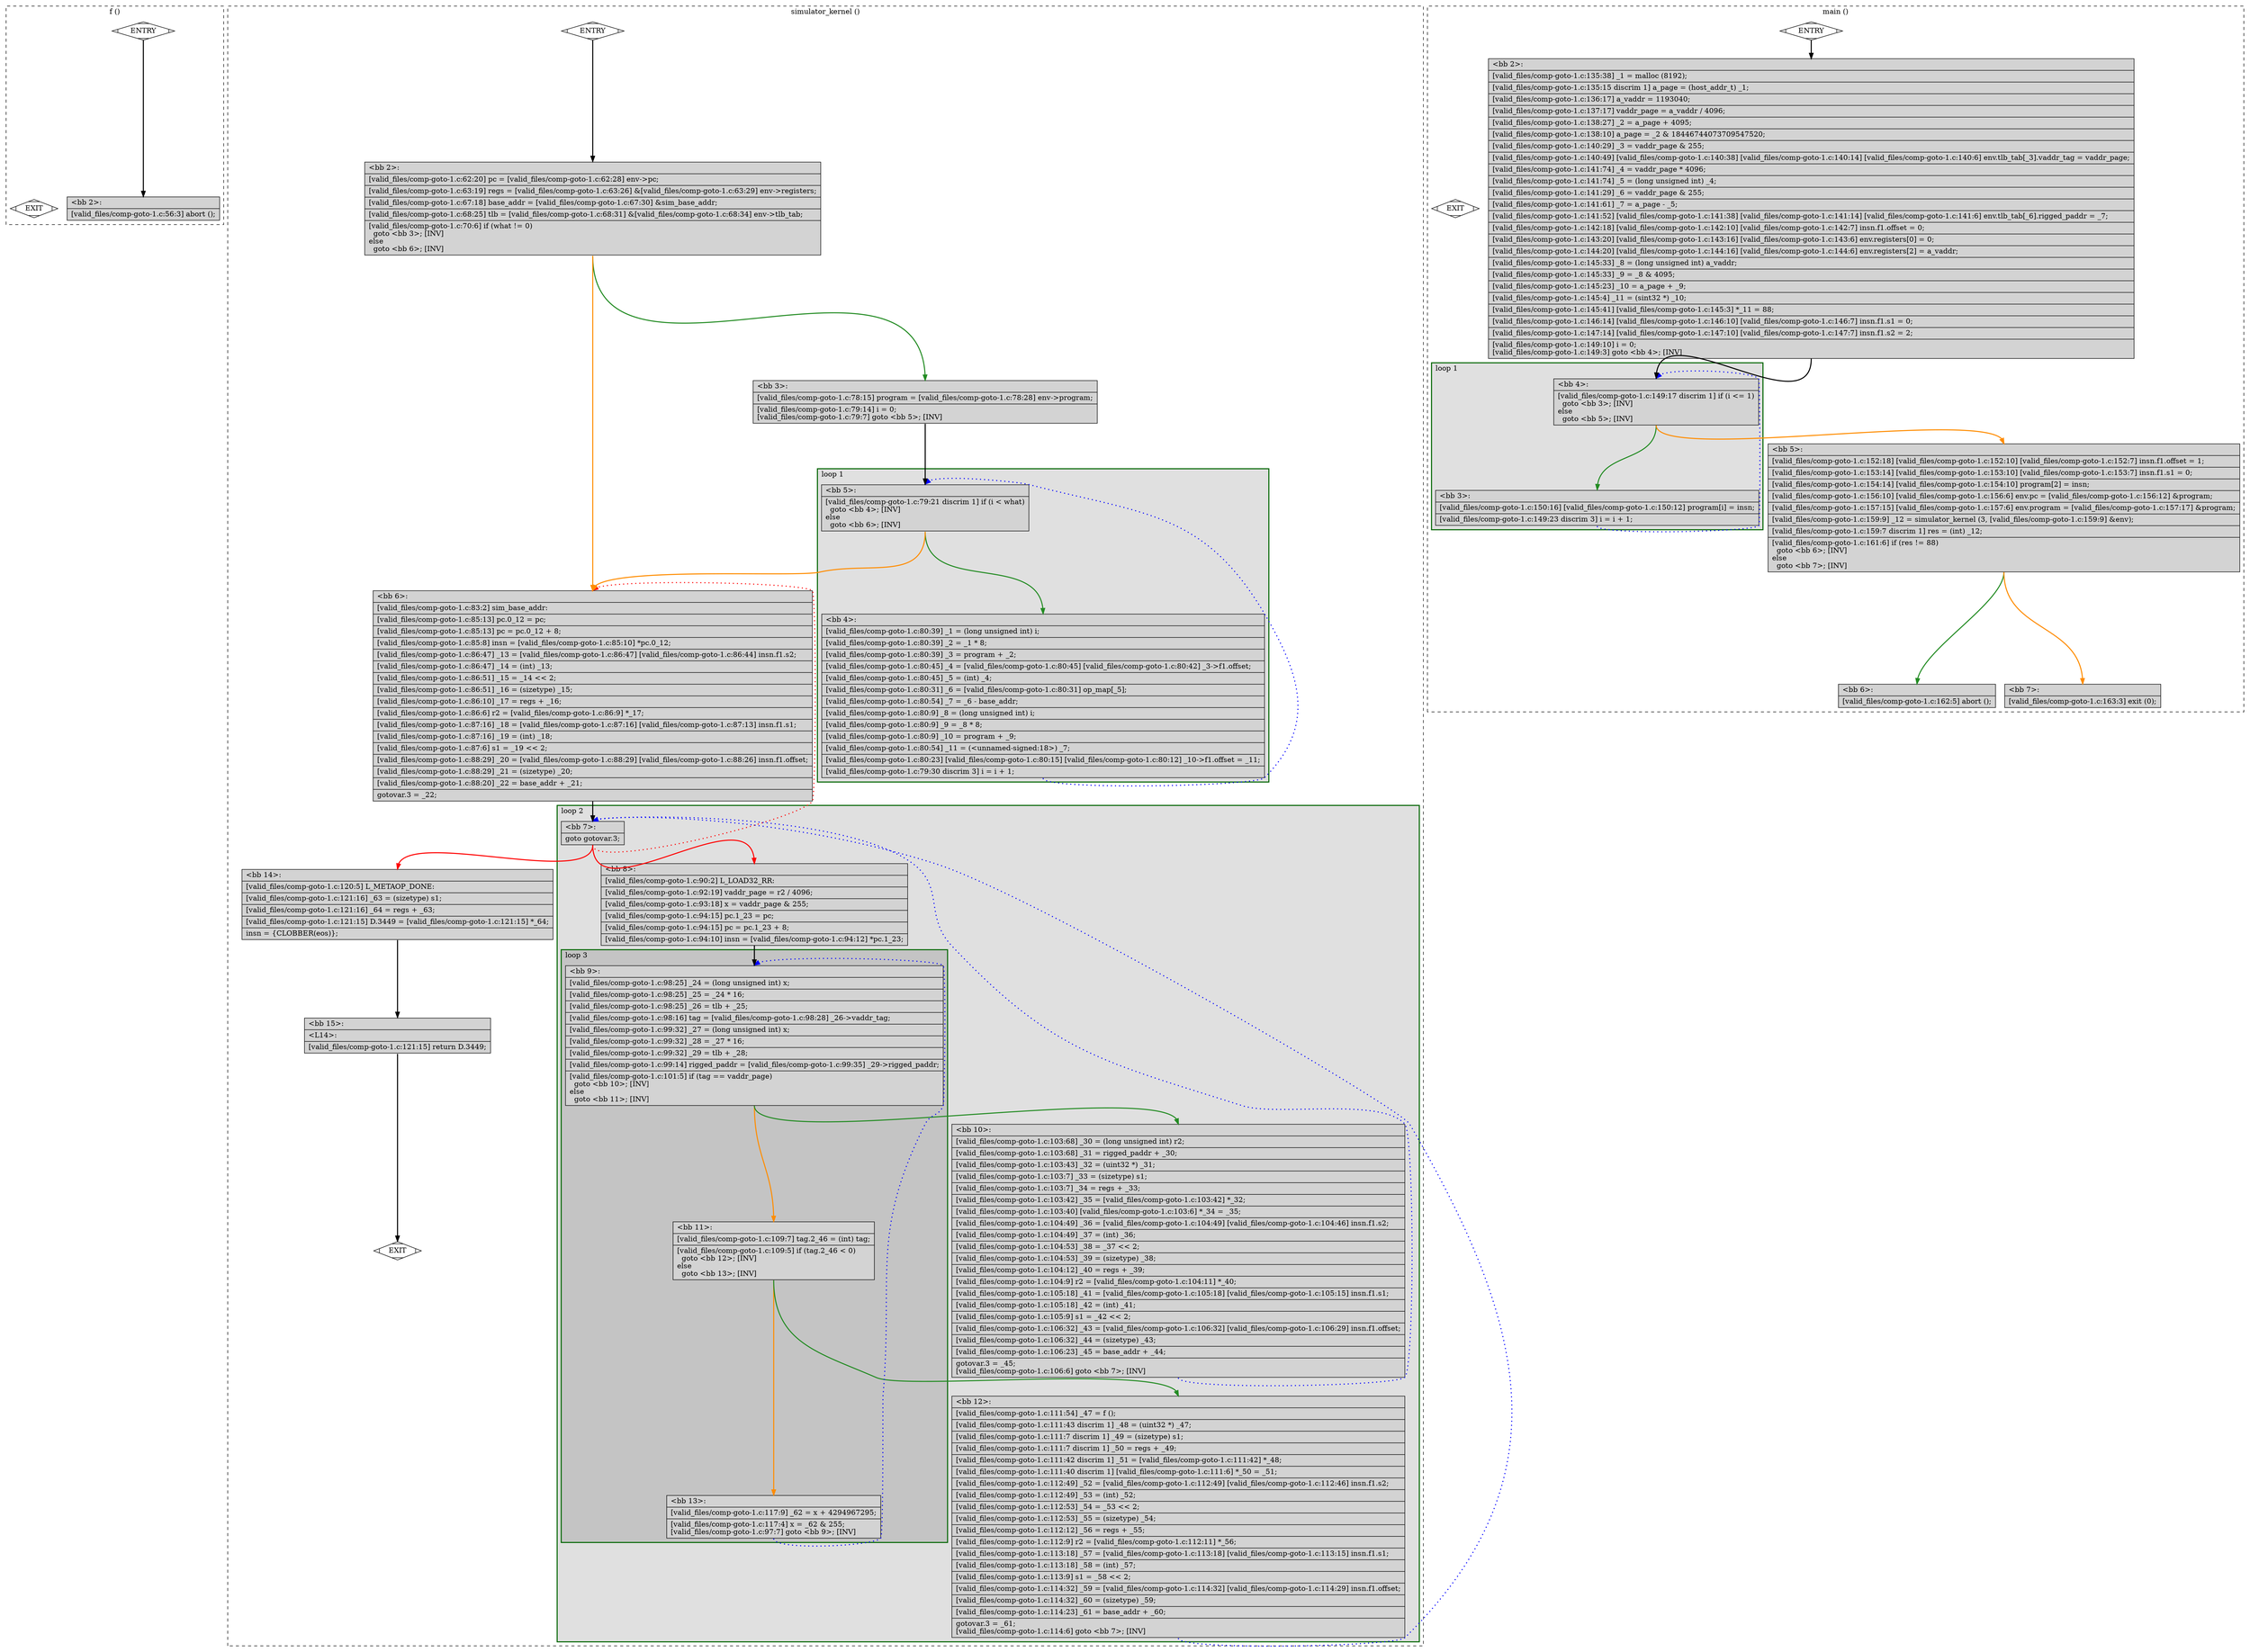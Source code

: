 digraph "a-comp-goto-1.c.015t.cfg" {
overlap=false;
subgraph "cluster_f" {
	style="dashed";
	color="black";
	label="f ()";
	fn_6_basic_block_0 [shape=Mdiamond,style=filled,fillcolor=white,label="ENTRY"];

	fn_6_basic_block_1 [shape=Mdiamond,style=filled,fillcolor=white,label="EXIT"];

	fn_6_basic_block_2 [shape=record,style=filled,fillcolor=lightgrey,label="{\<bb\ 2\>:\l\
|[valid_files/comp-goto-1.c:56:3]\ abort\ ();\l\
}"];

	fn_6_basic_block_0:s -> fn_6_basic_block_2:n [style="solid,bold",color=black,weight=100,constraint=true];
	fn_6_basic_block_0:s -> fn_6_basic_block_1:n [style="invis",constraint=true];
}
subgraph "cluster_simulator_kernel" {
	style="dashed";
	color="black";
	label="simulator_kernel ()";
	subgraph cluster_7_2 {
	style="filled";
	color="darkgreen";
	fillcolor="grey88";
	label="loop 2";
	labeljust=l;
	penwidth=2;
	subgraph cluster_7_3 {
	style="filled";
	color="darkgreen";
	fillcolor="grey77";
	label="loop 3";
	labeljust=l;
	penwidth=2;
	fn_7_basic_block_9 [shape=record,style=filled,fillcolor=lightgrey,label="{\<bb\ 9\>:\l\
|[valid_files/comp-goto-1.c:98:25]\ _24\ =\ (long\ unsigned\ int)\ x;\l\
|[valid_files/comp-goto-1.c:98:25]\ _25\ =\ _24\ *\ 16;\l\
|[valid_files/comp-goto-1.c:98:25]\ _26\ =\ tlb\ +\ _25;\l\
|[valid_files/comp-goto-1.c:98:16]\ tag\ =\ [valid_files/comp-goto-1.c:98:28]\ _26-\>vaddr_tag;\l\
|[valid_files/comp-goto-1.c:99:32]\ _27\ =\ (long\ unsigned\ int)\ x;\l\
|[valid_files/comp-goto-1.c:99:32]\ _28\ =\ _27\ *\ 16;\l\
|[valid_files/comp-goto-1.c:99:32]\ _29\ =\ tlb\ +\ _28;\l\
|[valid_files/comp-goto-1.c:99:14]\ rigged_paddr\ =\ [valid_files/comp-goto-1.c:99:35]\ _29-\>rigged_paddr;\l\
|[valid_files/comp-goto-1.c:101:5]\ if\ (tag\ ==\ vaddr_page)\l\
\ \ goto\ \<bb\ 10\>;\ [INV]\l\
else\l\
\ \ goto\ \<bb\ 11\>;\ [INV]\l\
}"];

	fn_7_basic_block_11 [shape=record,style=filled,fillcolor=lightgrey,label="{\<bb\ 11\>:\l\
|[valid_files/comp-goto-1.c:109:7]\ tag.2_46\ =\ (int)\ tag;\l\
|[valid_files/comp-goto-1.c:109:5]\ if\ (tag.2_46\ \<\ 0)\l\
\ \ goto\ \<bb\ 12\>;\ [INV]\l\
else\l\
\ \ goto\ \<bb\ 13\>;\ [INV]\l\
}"];

	fn_7_basic_block_13 [shape=record,style=filled,fillcolor=lightgrey,label="{\<bb\ 13\>:\l\
|[valid_files/comp-goto-1.c:117:9]\ _62\ =\ x\ +\ 4294967295;\l\
|[valid_files/comp-goto-1.c:117:4]\ x\ =\ _62\ &\ 255;\l\
[valid_files/comp-goto-1.c:97:7]\ goto\ \<bb\ 9\>;\ [INV]\l\
}"];

	}
	fn_7_basic_block_7 [shape=record,style=filled,fillcolor=lightgrey,label="{\<bb\ 7\>:\l\
|goto\ gotovar.3;\l\
}"];

	fn_7_basic_block_8 [shape=record,style=filled,fillcolor=lightgrey,label="{\<bb\ 8\>:\l\
|[valid_files/comp-goto-1.c:90:2]\ L_LOAD32_RR:\l\
|[valid_files/comp-goto-1.c:92:19]\ vaddr_page\ =\ r2\ /\ 4096;\l\
|[valid_files/comp-goto-1.c:93:18]\ x\ =\ vaddr_page\ &\ 255;\l\
|[valid_files/comp-goto-1.c:94:15]\ pc.1_23\ =\ pc;\l\
|[valid_files/comp-goto-1.c:94:15]\ pc\ =\ pc.1_23\ +\ 8;\l\
|[valid_files/comp-goto-1.c:94:10]\ insn\ =\ [valid_files/comp-goto-1.c:94:12]\ *pc.1_23;\l\
}"];

	fn_7_basic_block_10 [shape=record,style=filled,fillcolor=lightgrey,label="{\<bb\ 10\>:\l\
|[valid_files/comp-goto-1.c:103:68]\ _30\ =\ (long\ unsigned\ int)\ r2;\l\
|[valid_files/comp-goto-1.c:103:68]\ _31\ =\ rigged_paddr\ +\ _30;\l\
|[valid_files/comp-goto-1.c:103:43]\ _32\ =\ (uint32\ *)\ _31;\l\
|[valid_files/comp-goto-1.c:103:7]\ _33\ =\ (sizetype)\ s1;\l\
|[valid_files/comp-goto-1.c:103:7]\ _34\ =\ regs\ +\ _33;\l\
|[valid_files/comp-goto-1.c:103:42]\ _35\ =\ [valid_files/comp-goto-1.c:103:42]\ *_32;\l\
|[valid_files/comp-goto-1.c:103:40]\ [valid_files/comp-goto-1.c:103:6]\ *_34\ =\ _35;\l\
|[valid_files/comp-goto-1.c:104:49]\ _36\ =\ [valid_files/comp-goto-1.c:104:49]\ [valid_files/comp-goto-1.c:104:46]\ insn.f1.s2;\l\
|[valid_files/comp-goto-1.c:104:49]\ _37\ =\ (int)\ _36;\l\
|[valid_files/comp-goto-1.c:104:53]\ _38\ =\ _37\ \<\<\ 2;\l\
|[valid_files/comp-goto-1.c:104:53]\ _39\ =\ (sizetype)\ _38;\l\
|[valid_files/comp-goto-1.c:104:12]\ _40\ =\ regs\ +\ _39;\l\
|[valid_files/comp-goto-1.c:104:9]\ r2\ =\ [valid_files/comp-goto-1.c:104:11]\ *_40;\l\
|[valid_files/comp-goto-1.c:105:18]\ _41\ =\ [valid_files/comp-goto-1.c:105:18]\ [valid_files/comp-goto-1.c:105:15]\ insn.f1.s1;\l\
|[valid_files/comp-goto-1.c:105:18]\ _42\ =\ (int)\ _41;\l\
|[valid_files/comp-goto-1.c:105:9]\ s1\ =\ _42\ \<\<\ 2;\l\
|[valid_files/comp-goto-1.c:106:32]\ _43\ =\ [valid_files/comp-goto-1.c:106:32]\ [valid_files/comp-goto-1.c:106:29]\ insn.f1.offset;\l\
|[valid_files/comp-goto-1.c:106:32]\ _44\ =\ (sizetype)\ _43;\l\
|[valid_files/comp-goto-1.c:106:23]\ _45\ =\ base_addr\ +\ _44;\l\
|gotovar.3\ =\ _45;\l\
[valid_files/comp-goto-1.c:106:6]\ goto\ \<bb\ 7\>;\ [INV]\l\
}"];

	fn_7_basic_block_12 [shape=record,style=filled,fillcolor=lightgrey,label="{\<bb\ 12\>:\l\
|[valid_files/comp-goto-1.c:111:54]\ _47\ =\ f\ ();\l\
|[valid_files/comp-goto-1.c:111:43\ discrim\ 1]\ _48\ =\ (uint32\ *)\ _47;\l\
|[valid_files/comp-goto-1.c:111:7\ discrim\ 1]\ _49\ =\ (sizetype)\ s1;\l\
|[valid_files/comp-goto-1.c:111:7\ discrim\ 1]\ _50\ =\ regs\ +\ _49;\l\
|[valid_files/comp-goto-1.c:111:42\ discrim\ 1]\ _51\ =\ [valid_files/comp-goto-1.c:111:42]\ *_48;\l\
|[valid_files/comp-goto-1.c:111:40\ discrim\ 1]\ [valid_files/comp-goto-1.c:111:6]\ *_50\ =\ _51;\l\
|[valid_files/comp-goto-1.c:112:49]\ _52\ =\ [valid_files/comp-goto-1.c:112:49]\ [valid_files/comp-goto-1.c:112:46]\ insn.f1.s2;\l\
|[valid_files/comp-goto-1.c:112:49]\ _53\ =\ (int)\ _52;\l\
|[valid_files/comp-goto-1.c:112:53]\ _54\ =\ _53\ \<\<\ 2;\l\
|[valid_files/comp-goto-1.c:112:53]\ _55\ =\ (sizetype)\ _54;\l\
|[valid_files/comp-goto-1.c:112:12]\ _56\ =\ regs\ +\ _55;\l\
|[valid_files/comp-goto-1.c:112:9]\ r2\ =\ [valid_files/comp-goto-1.c:112:11]\ *_56;\l\
|[valid_files/comp-goto-1.c:113:18]\ _57\ =\ [valid_files/comp-goto-1.c:113:18]\ [valid_files/comp-goto-1.c:113:15]\ insn.f1.s1;\l\
|[valid_files/comp-goto-1.c:113:18]\ _58\ =\ (int)\ _57;\l\
|[valid_files/comp-goto-1.c:113:9]\ s1\ =\ _58\ \<\<\ 2;\l\
|[valid_files/comp-goto-1.c:114:32]\ _59\ =\ [valid_files/comp-goto-1.c:114:32]\ [valid_files/comp-goto-1.c:114:29]\ insn.f1.offset;\l\
|[valid_files/comp-goto-1.c:114:32]\ _60\ =\ (sizetype)\ _59;\l\
|[valid_files/comp-goto-1.c:114:23]\ _61\ =\ base_addr\ +\ _60;\l\
|gotovar.3\ =\ _61;\l\
[valid_files/comp-goto-1.c:114:6]\ goto\ \<bb\ 7\>;\ [INV]\l\
}"];

	}
	subgraph cluster_7_1 {
	style="filled";
	color="darkgreen";
	fillcolor="grey88";
	label="loop 1";
	labeljust=l;
	penwidth=2;
	fn_7_basic_block_5 [shape=record,style=filled,fillcolor=lightgrey,label="{\<bb\ 5\>:\l\
|[valid_files/comp-goto-1.c:79:21\ discrim\ 1]\ if\ (i\ \<\ what)\l\
\ \ goto\ \<bb\ 4\>;\ [INV]\l\
else\l\
\ \ goto\ \<bb\ 6\>;\ [INV]\l\
}"];

	fn_7_basic_block_4 [shape=record,style=filled,fillcolor=lightgrey,label="{\<bb\ 4\>:\l\
|[valid_files/comp-goto-1.c:80:39]\ _1\ =\ (long\ unsigned\ int)\ i;\l\
|[valid_files/comp-goto-1.c:80:39]\ _2\ =\ _1\ *\ 8;\l\
|[valid_files/comp-goto-1.c:80:39]\ _3\ =\ program\ +\ _2;\l\
|[valid_files/comp-goto-1.c:80:45]\ _4\ =\ [valid_files/comp-goto-1.c:80:45]\ [valid_files/comp-goto-1.c:80:42]\ _3-\>f1.offset;\l\
|[valid_files/comp-goto-1.c:80:45]\ _5\ =\ (int)\ _4;\l\
|[valid_files/comp-goto-1.c:80:31]\ _6\ =\ [valid_files/comp-goto-1.c:80:31]\ op_map[_5];\l\
|[valid_files/comp-goto-1.c:80:54]\ _7\ =\ _6\ -\ base_addr;\l\
|[valid_files/comp-goto-1.c:80:9]\ _8\ =\ (long\ unsigned\ int)\ i;\l\
|[valid_files/comp-goto-1.c:80:9]\ _9\ =\ _8\ *\ 8;\l\
|[valid_files/comp-goto-1.c:80:9]\ _10\ =\ program\ +\ _9;\l\
|[valid_files/comp-goto-1.c:80:54]\ _11\ =\ (\<unnamed-signed:18\>)\ _7;\l\
|[valid_files/comp-goto-1.c:80:23]\ [valid_files/comp-goto-1.c:80:15]\ [valid_files/comp-goto-1.c:80:12]\ _10-\>f1.offset\ =\ _11;\l\
|[valid_files/comp-goto-1.c:79:30\ discrim\ 3]\ i\ =\ i\ +\ 1;\l\
}"];

	}
	fn_7_basic_block_0 [shape=Mdiamond,style=filled,fillcolor=white,label="ENTRY"];

	fn_7_basic_block_1 [shape=Mdiamond,style=filled,fillcolor=white,label="EXIT"];

	fn_7_basic_block_2 [shape=record,style=filled,fillcolor=lightgrey,label="{\<bb\ 2\>:\l\
|[valid_files/comp-goto-1.c:62:20]\ pc\ =\ [valid_files/comp-goto-1.c:62:28]\ env-\>pc;\l\
|[valid_files/comp-goto-1.c:63:19]\ regs\ =\ [valid_files/comp-goto-1.c:63:26]\ &[valid_files/comp-goto-1.c:63:29]\ env-\>registers;\l\
|[valid_files/comp-goto-1.c:67:18]\ base_addr\ =\ [valid_files/comp-goto-1.c:67:30]\ &sim_base_addr;\l\
|[valid_files/comp-goto-1.c:68:25]\ tlb\ =\ [valid_files/comp-goto-1.c:68:31]\ &[valid_files/comp-goto-1.c:68:34]\ env-\>tlb_tab;\l\
|[valid_files/comp-goto-1.c:70:6]\ if\ (what\ !=\ 0)\l\
\ \ goto\ \<bb\ 3\>;\ [INV]\l\
else\l\
\ \ goto\ \<bb\ 6\>;\ [INV]\l\
}"];

	fn_7_basic_block_3 [shape=record,style=filled,fillcolor=lightgrey,label="{\<bb\ 3\>:\l\
|[valid_files/comp-goto-1.c:78:15]\ program\ =\ [valid_files/comp-goto-1.c:78:28]\ env-\>program;\l\
|[valid_files/comp-goto-1.c:79:14]\ i\ =\ 0;\l\
[valid_files/comp-goto-1.c:79:7]\ goto\ \<bb\ 5\>;\ [INV]\l\
}"];

	fn_7_basic_block_6 [shape=record,style=filled,fillcolor=lightgrey,label="{\<bb\ 6\>:\l\
|[valid_files/comp-goto-1.c:83:2]\ sim_base_addr:\l\
|[valid_files/comp-goto-1.c:85:13]\ pc.0_12\ =\ pc;\l\
|[valid_files/comp-goto-1.c:85:13]\ pc\ =\ pc.0_12\ +\ 8;\l\
|[valid_files/comp-goto-1.c:85:8]\ insn\ =\ [valid_files/comp-goto-1.c:85:10]\ *pc.0_12;\l\
|[valid_files/comp-goto-1.c:86:47]\ _13\ =\ [valid_files/comp-goto-1.c:86:47]\ [valid_files/comp-goto-1.c:86:44]\ insn.f1.s2;\l\
|[valid_files/comp-goto-1.c:86:47]\ _14\ =\ (int)\ _13;\l\
|[valid_files/comp-goto-1.c:86:51]\ _15\ =\ _14\ \<\<\ 2;\l\
|[valid_files/comp-goto-1.c:86:51]\ _16\ =\ (sizetype)\ _15;\l\
|[valid_files/comp-goto-1.c:86:10]\ _17\ =\ regs\ +\ _16;\l\
|[valid_files/comp-goto-1.c:86:6]\ r2\ =\ [valid_files/comp-goto-1.c:86:9]\ *_17;\l\
|[valid_files/comp-goto-1.c:87:16]\ _18\ =\ [valid_files/comp-goto-1.c:87:16]\ [valid_files/comp-goto-1.c:87:13]\ insn.f1.s1;\l\
|[valid_files/comp-goto-1.c:87:16]\ _19\ =\ (int)\ _18;\l\
|[valid_files/comp-goto-1.c:87:6]\ s1\ =\ _19\ \<\<\ 2;\l\
|[valid_files/comp-goto-1.c:88:29]\ _20\ =\ [valid_files/comp-goto-1.c:88:29]\ [valid_files/comp-goto-1.c:88:26]\ insn.f1.offset;\l\
|[valid_files/comp-goto-1.c:88:29]\ _21\ =\ (sizetype)\ _20;\l\
|[valid_files/comp-goto-1.c:88:20]\ _22\ =\ base_addr\ +\ _21;\l\
|gotovar.3\ =\ _22;\l\
}"];

	fn_7_basic_block_14 [shape=record,style=filled,fillcolor=lightgrey,label="{\<bb\ 14\>:\l\
|[valid_files/comp-goto-1.c:120:5]\ L_METAOP_DONE:\l\
|[valid_files/comp-goto-1.c:121:16]\ _63\ =\ (sizetype)\ s1;\l\
|[valid_files/comp-goto-1.c:121:16]\ _64\ =\ regs\ +\ _63;\l\
|[valid_files/comp-goto-1.c:121:15]\ D.3449\ =\ [valid_files/comp-goto-1.c:121:15]\ *_64;\l\
|insn\ =\ \{CLOBBER(eos)\};\l\
}"];

	fn_7_basic_block_15 [shape=record,style=filled,fillcolor=lightgrey,label="{\<bb\ 15\>:\l\
|\<L14\>:\l\
|[valid_files/comp-goto-1.c:121:15]\ return\ D.3449;\l\
}"];

	fn_7_basic_block_0:s -> fn_7_basic_block_2:n [style="solid,bold",color=black,weight=100,constraint=true];
	fn_7_basic_block_2:s -> fn_7_basic_block_3:n [style="solid,bold",color=forestgreen,weight=10,constraint=true];
	fn_7_basic_block_2:s -> fn_7_basic_block_6:n [style="solid,bold",color=darkorange,weight=10,constraint=true];
	fn_7_basic_block_3:s -> fn_7_basic_block_5:n [style="solid,bold",color=black,weight=100,constraint=true];
	fn_7_basic_block_4:s -> fn_7_basic_block_5:n [style="dotted,bold",color=blue,weight=10,constraint=false];
	fn_7_basic_block_5:s -> fn_7_basic_block_4:n [style="solid,bold",color=forestgreen,weight=10,constraint=true];
	fn_7_basic_block_5:s -> fn_7_basic_block_6:n [style="solid,bold",color=darkorange,weight=10,constraint=true];
	fn_7_basic_block_6:s -> fn_7_basic_block_7:n [style="solid,bold",color=black,weight=100,constraint=true];
	fn_7_basic_block_7:s -> fn_7_basic_block_6:n [style="dotted,bold",color=red,weight=10,constraint=false];
	fn_7_basic_block_7:s -> fn_7_basic_block_8:n [style="solid,bold",color=red,weight=10,constraint=true];
	fn_7_basic_block_7:s -> fn_7_basic_block_14:n [style="solid,bold",color=red,weight=10,constraint=true];
	fn_7_basic_block_8:s -> fn_7_basic_block_9:n [style="solid,bold",color=black,weight=100,constraint=true];
	fn_7_basic_block_9:s -> fn_7_basic_block_10:n [style="solid,bold",color=forestgreen,weight=10,constraint=true];
	fn_7_basic_block_9:s -> fn_7_basic_block_11:n [style="solid,bold",color=darkorange,weight=10,constraint=true];
	fn_7_basic_block_10:s -> fn_7_basic_block_7:n [style="dotted,bold",color=blue,weight=10,constraint=false];
	fn_7_basic_block_11:s -> fn_7_basic_block_12:n [style="solid,bold",color=forestgreen,weight=10,constraint=true];
	fn_7_basic_block_11:s -> fn_7_basic_block_13:n [style="solid,bold",color=darkorange,weight=10,constraint=true];
	fn_7_basic_block_12:s -> fn_7_basic_block_7:n [style="dotted,bold",color=blue,weight=10,constraint=false];
	fn_7_basic_block_13:s -> fn_7_basic_block_9:n [style="dotted,bold",color=blue,weight=10,constraint=false];
	fn_7_basic_block_14:s -> fn_7_basic_block_15:n [style="solid,bold",color=black,weight=100,constraint=true];
	fn_7_basic_block_15:s -> fn_7_basic_block_1:n [style="solid,bold",color=black,weight=10,constraint=true];
	fn_7_basic_block_0:s -> fn_7_basic_block_1:n [style="invis",constraint=true];
}
subgraph "cluster_main" {
	style="dashed";
	color="black";
	label="main ()";
	subgraph cluster_8_1 {
	style="filled";
	color="darkgreen";
	fillcolor="grey88";
	label="loop 1";
	labeljust=l;
	penwidth=2;
	fn_8_basic_block_4 [shape=record,style=filled,fillcolor=lightgrey,label="{\<bb\ 4\>:\l\
|[valid_files/comp-goto-1.c:149:17\ discrim\ 1]\ if\ (i\ \<=\ 1)\l\
\ \ goto\ \<bb\ 3\>;\ [INV]\l\
else\l\
\ \ goto\ \<bb\ 5\>;\ [INV]\l\
}"];

	fn_8_basic_block_3 [shape=record,style=filled,fillcolor=lightgrey,label="{\<bb\ 3\>:\l\
|[valid_files/comp-goto-1.c:150:16]\ [valid_files/comp-goto-1.c:150:12]\ program[i]\ =\ insn;\l\
|[valid_files/comp-goto-1.c:149:23\ discrim\ 3]\ i\ =\ i\ +\ 1;\l\
}"];

	}
	fn_8_basic_block_0 [shape=Mdiamond,style=filled,fillcolor=white,label="ENTRY"];

	fn_8_basic_block_1 [shape=Mdiamond,style=filled,fillcolor=white,label="EXIT"];

	fn_8_basic_block_2 [shape=record,style=filled,fillcolor=lightgrey,label="{\<bb\ 2\>:\l\
|[valid_files/comp-goto-1.c:135:38]\ _1\ =\ malloc\ (8192);\l\
|[valid_files/comp-goto-1.c:135:15\ discrim\ 1]\ a_page\ =\ (host_addr_t)\ _1;\l\
|[valid_files/comp-goto-1.c:136:17]\ a_vaddr\ =\ 1193040;\l\
|[valid_files/comp-goto-1.c:137:17]\ vaddr_page\ =\ a_vaddr\ /\ 4096;\l\
|[valid_files/comp-goto-1.c:138:27]\ _2\ =\ a_page\ +\ 4095;\l\
|[valid_files/comp-goto-1.c:138:10]\ a_page\ =\ _2\ &\ 18446744073709547520;\l\
|[valid_files/comp-goto-1.c:140:29]\ _3\ =\ vaddr_page\ &\ 255;\l\
|[valid_files/comp-goto-1.c:140:49]\ [valid_files/comp-goto-1.c:140:38]\ [valid_files/comp-goto-1.c:140:14]\ [valid_files/comp-goto-1.c:140:6]\ env.tlb_tab[_3].vaddr_tag\ =\ vaddr_page;\l\
|[valid_files/comp-goto-1.c:141:74]\ _4\ =\ vaddr_page\ *\ 4096;\l\
|[valid_files/comp-goto-1.c:141:74]\ _5\ =\ (long\ unsigned\ int)\ _4;\l\
|[valid_files/comp-goto-1.c:141:29]\ _6\ =\ vaddr_page\ &\ 255;\l\
|[valid_files/comp-goto-1.c:141:61]\ _7\ =\ a_page\ -\ _5;\l\
|[valid_files/comp-goto-1.c:141:52]\ [valid_files/comp-goto-1.c:141:38]\ [valid_files/comp-goto-1.c:141:14]\ [valid_files/comp-goto-1.c:141:6]\ env.tlb_tab[_6].rigged_paddr\ =\ _7;\l\
|[valid_files/comp-goto-1.c:142:18]\ [valid_files/comp-goto-1.c:142:10]\ [valid_files/comp-goto-1.c:142:7]\ insn.f1.offset\ =\ 0;\l\
|[valid_files/comp-goto-1.c:143:20]\ [valid_files/comp-goto-1.c:143:16]\ [valid_files/comp-goto-1.c:143:6]\ env.registers[0]\ =\ 0;\l\
|[valid_files/comp-goto-1.c:144:20]\ [valid_files/comp-goto-1.c:144:16]\ [valid_files/comp-goto-1.c:144:6]\ env.registers[2]\ =\ a_vaddr;\l\
|[valid_files/comp-goto-1.c:145:33]\ _8\ =\ (long\ unsigned\ int)\ a_vaddr;\l\
|[valid_files/comp-goto-1.c:145:33]\ _9\ =\ _8\ &\ 4095;\l\
|[valid_files/comp-goto-1.c:145:23]\ _10\ =\ a_page\ +\ _9;\l\
|[valid_files/comp-goto-1.c:145:4]\ _11\ =\ (sint32\ *)\ _10;\l\
|[valid_files/comp-goto-1.c:145:41]\ [valid_files/comp-goto-1.c:145:3]\ *_11\ =\ 88;\l\
|[valid_files/comp-goto-1.c:146:14]\ [valid_files/comp-goto-1.c:146:10]\ [valid_files/comp-goto-1.c:146:7]\ insn.f1.s1\ =\ 0;\l\
|[valid_files/comp-goto-1.c:147:14]\ [valid_files/comp-goto-1.c:147:10]\ [valid_files/comp-goto-1.c:147:7]\ insn.f1.s2\ =\ 2;\l\
|[valid_files/comp-goto-1.c:149:10]\ i\ =\ 0;\l\
[valid_files/comp-goto-1.c:149:3]\ goto\ \<bb\ 4\>;\ [INV]\l\
}"];

	fn_8_basic_block_5 [shape=record,style=filled,fillcolor=lightgrey,label="{\<bb\ 5\>:\l\
|[valid_files/comp-goto-1.c:152:18]\ [valid_files/comp-goto-1.c:152:10]\ [valid_files/comp-goto-1.c:152:7]\ insn.f1.offset\ =\ 1;\l\
|[valid_files/comp-goto-1.c:153:14]\ [valid_files/comp-goto-1.c:153:10]\ [valid_files/comp-goto-1.c:153:7]\ insn.f1.s1\ =\ 0;\l\
|[valid_files/comp-goto-1.c:154:14]\ [valid_files/comp-goto-1.c:154:10]\ program[2]\ =\ insn;\l\
|[valid_files/comp-goto-1.c:156:10]\ [valid_files/comp-goto-1.c:156:6]\ env.pc\ =\ [valid_files/comp-goto-1.c:156:12]\ &program;\l\
|[valid_files/comp-goto-1.c:157:15]\ [valid_files/comp-goto-1.c:157:6]\ env.program\ =\ [valid_files/comp-goto-1.c:157:17]\ &program;\l\
|[valid_files/comp-goto-1.c:159:9]\ _12\ =\ simulator_kernel\ (3,\ [valid_files/comp-goto-1.c:159:9]\ &env);\l\
|[valid_files/comp-goto-1.c:159:7\ discrim\ 1]\ res\ =\ (int)\ _12;\l\
|[valid_files/comp-goto-1.c:161:6]\ if\ (res\ !=\ 88)\l\
\ \ goto\ \<bb\ 6\>;\ [INV]\l\
else\l\
\ \ goto\ \<bb\ 7\>;\ [INV]\l\
}"];

	fn_8_basic_block_6 [shape=record,style=filled,fillcolor=lightgrey,label="{\<bb\ 6\>:\l\
|[valid_files/comp-goto-1.c:162:5]\ abort\ ();\l\
}"];

	fn_8_basic_block_7 [shape=record,style=filled,fillcolor=lightgrey,label="{\<bb\ 7\>:\l\
|[valid_files/comp-goto-1.c:163:3]\ exit\ (0);\l\
}"];

	fn_8_basic_block_0:s -> fn_8_basic_block_2:n [style="solid,bold",color=black,weight=100,constraint=true];
	fn_8_basic_block_2:s -> fn_8_basic_block_4:n [style="solid,bold",color=black,weight=100,constraint=true];
	fn_8_basic_block_3:s -> fn_8_basic_block_4:n [style="dotted,bold",color=blue,weight=10,constraint=false];
	fn_8_basic_block_4:s -> fn_8_basic_block_3:n [style="solid,bold",color=forestgreen,weight=10,constraint=true];
	fn_8_basic_block_4:s -> fn_8_basic_block_5:n [style="solid,bold",color=darkorange,weight=10,constraint=true];
	fn_8_basic_block_5:s -> fn_8_basic_block_6:n [style="solid,bold",color=forestgreen,weight=10,constraint=true];
	fn_8_basic_block_5:s -> fn_8_basic_block_7:n [style="solid,bold",color=darkorange,weight=10,constraint=true];
	fn_8_basic_block_0:s -> fn_8_basic_block_1:n [style="invis",constraint=true];
}
}
